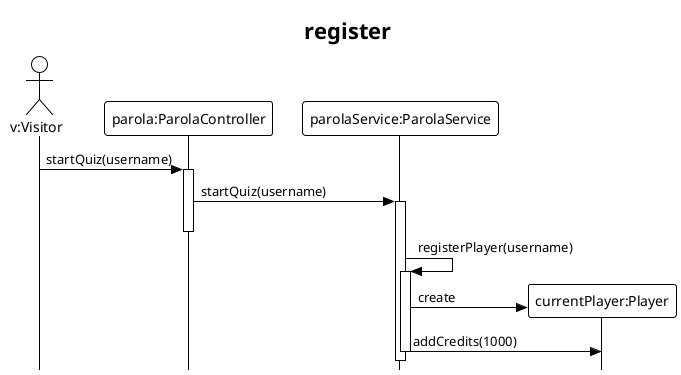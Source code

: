 @startuml
!theme plain
skinparam style strictuml

title register

actor "v:Visitor" as visitor

visitor -> "parola:ParolaController" ++: startQuiz(username)

"parola:ParolaController" -> "parolaService:ParolaService" ++--: startQuiz(username)

"parolaService:ParolaService" -> "parolaService:ParolaService" ++ : registerPlayer(username)
"parolaService:ParolaService" -> "currentPlayer:Player" ** :create
"parolaService:ParolaService" -> "currentPlayer:Player" -- : addCredits(1000)

@enduml
